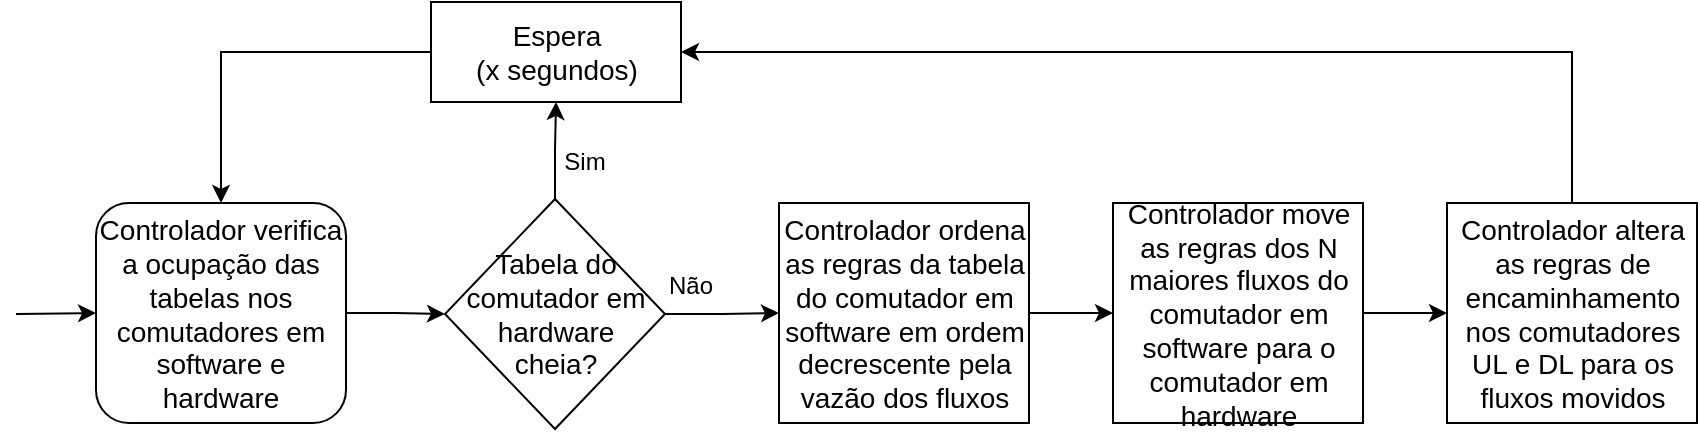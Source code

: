 <mxfile version="12.3.9" type="device" pages="1"><diagram id="1wSYMbsRohPjVPnmW60D" name="Page-1"><mxGraphModel dx="3760" dy="794" grid="1" gridSize="10" guides="1" tooltips="1" connect="1" arrows="1" fold="1" page="1" pageScale="1" pageWidth="1169" pageHeight="827" math="0" shadow="0"><root><mxCell id="0"/><mxCell id="1" parent="0"/><mxCell id="JdyPjk-QWm0wAtxE4PxP-1" style="edgeStyle=orthogonalEdgeStyle;rounded=0;orthogonalLoop=1;jettySize=auto;html=1;exitX=1;exitY=0.5;exitDx=0;exitDy=0;entryX=0;entryY=0.5;entryDx=0;entryDy=0;fillColor=#000000;" parent="1" source="JdyPjk-QWm0wAtxE4PxP-2" target="JdyPjk-QWm0wAtxE4PxP-5" edge="1"><mxGeometry relative="1" as="geometry"/></mxCell><mxCell id="JdyPjk-QWm0wAtxE4PxP-2" value="&lt;font style=&quot;font-size: 14px&quot;&gt;Controlador verifica a ocupação das tabelas nos comutadores em software e hardware&lt;/font&gt;" style="rounded=1;whiteSpace=wrap;html=1;" parent="1" vertex="1"><mxGeometry x="-2280" y="305.5" width="125" height="110" as="geometry"/></mxCell><mxCell id="JdyPjk-QWm0wAtxE4PxP-3" style="edgeStyle=orthogonalEdgeStyle;rounded=0;orthogonalLoop=1;jettySize=auto;html=1;exitX=1;exitY=0.5;exitDx=0;exitDy=0;fillColor=#000000;entryX=0;entryY=0.5;entryDx=0;entryDy=0;" parent="1" source="JdyPjk-QWm0wAtxE4PxP-5" target="JdyPjk-QWm0wAtxE4PxP-8" edge="1"><mxGeometry relative="1" as="geometry"><mxPoint x="-1790" y="358" as="targetPoint"/></mxGeometry></mxCell><mxCell id="JdyPjk-QWm0wAtxE4PxP-4" style="edgeStyle=orthogonalEdgeStyle;rounded=0;orthogonalLoop=1;jettySize=auto;html=1;exitX=0.5;exitY=0;exitDx=0;exitDy=0;entryX=0.5;entryY=1;entryDx=0;entryDy=0;" parent="1" source="JdyPjk-QWm0wAtxE4PxP-5" target="JdyPjk-QWm0wAtxE4PxP-14" edge="1"><mxGeometry relative="1" as="geometry"/></mxCell><mxCell id="JdyPjk-QWm0wAtxE4PxP-5" value="&lt;div style=&quot;font-size: 14px&quot;&gt;&lt;font style=&quot;font-size: 14px&quot;&gt;Tabela do comutador em hardware &lt;br&gt;&lt;/font&gt;&lt;/div&gt;&lt;div style=&quot;font-size: 14px&quot;&gt;&lt;font style=&quot;font-size: 14px&quot;&gt;cheia?&lt;/font&gt;&lt;/div&gt;" style="rhombus;whiteSpace=wrap;html=1;" parent="1" vertex="1"><mxGeometry x="-2105.5" y="303.5" width="110" height="115" as="geometry"/></mxCell><mxCell id="JdyPjk-QWm0wAtxE4PxP-6" value="Não" style="text;html=1;align=center;verticalAlign=middle;resizable=0;points=[];;autosize=1;" parent="1" vertex="1"><mxGeometry x="-2003.5" y="336.5" width="40" height="20" as="geometry"/></mxCell><mxCell id="JdyPjk-QWm0wAtxE4PxP-7" style="edgeStyle=orthogonalEdgeStyle;rounded=0;orthogonalLoop=1;jettySize=auto;html=1;exitX=1;exitY=0.5;exitDx=0;exitDy=0;entryX=0;entryY=0.5;entryDx=0;entryDy=0;fillColor=#000000;" parent="1" source="JdyPjk-QWm0wAtxE4PxP-8" target="JdyPjk-QWm0wAtxE4PxP-10" edge="1"><mxGeometry relative="1" as="geometry"/></mxCell><mxCell id="JdyPjk-QWm0wAtxE4PxP-8" value="&lt;font style=&quot;font-size: 14px&quot;&gt;Controlador ordena as regras da tabela do comutador em software em ordem decrescente pela vazão dos fluxos&lt;/font&gt;" style="rounded=0;whiteSpace=wrap;html=1;" parent="1" vertex="1"><mxGeometry x="-1938.5" y="305.5" width="125" height="110" as="geometry"/></mxCell><mxCell id="JdyPjk-QWm0wAtxE4PxP-9" style="edgeStyle=orthogonalEdgeStyle;rounded=0;orthogonalLoop=1;jettySize=auto;html=1;exitX=1;exitY=0.5;exitDx=0;exitDy=0;entryX=0;entryY=0.5;entryDx=0;entryDy=0;fillColor=#000000;" parent="1" source="JdyPjk-QWm0wAtxE4PxP-10" target="JdyPjk-QWm0wAtxE4PxP-12" edge="1"><mxGeometry relative="1" as="geometry"/></mxCell><mxCell id="JdyPjk-QWm0wAtxE4PxP-10" value="&lt;font style=&quot;font-size: 14px&quot;&gt;Controlador move as regras dos N maiores fluxos do comutador em software para o comutador em hardware&lt;/font&gt;" style="rounded=0;whiteSpace=wrap;html=1;" parent="1" vertex="1"><mxGeometry x="-1771.5" y="305.5" width="125" height="110" as="geometry"/></mxCell><mxCell id="JdyPjk-QWm0wAtxE4PxP-11" style="edgeStyle=orthogonalEdgeStyle;rounded=0;orthogonalLoop=1;jettySize=auto;html=1;exitX=0.5;exitY=0;exitDx=0;exitDy=0;entryX=1;entryY=0.5;entryDx=0;entryDy=0;fillColor=#000000;" parent="1" source="JdyPjk-QWm0wAtxE4PxP-12" target="JdyPjk-QWm0wAtxE4PxP-14" edge="1"><mxGeometry relative="1" as="geometry"/></mxCell><mxCell id="JdyPjk-QWm0wAtxE4PxP-12" value="&lt;font style=&quot;font-size: 14px&quot;&gt;Controlador altera as regras de encaminhamento nos comutadores UL e DL para os fluxos movidos&lt;/font&gt;" style="rounded=0;whiteSpace=wrap;html=1;" parent="1" vertex="1"><mxGeometry x="-1604.5" y="305.5" width="125" height="110" as="geometry"/></mxCell><mxCell id="JdyPjk-QWm0wAtxE4PxP-13" style="edgeStyle=orthogonalEdgeStyle;rounded=0;orthogonalLoop=1;jettySize=auto;html=1;exitX=0;exitY=0.5;exitDx=0;exitDy=0;entryX=0.5;entryY=0;entryDx=0;entryDy=0;fillColor=#000000;" parent="1" source="JdyPjk-QWm0wAtxE4PxP-14" target="JdyPjk-QWm0wAtxE4PxP-2" edge="1"><mxGeometry relative="1" as="geometry"/></mxCell><mxCell id="JdyPjk-QWm0wAtxE4PxP-14" value="&lt;font style=&quot;font-size: 14px&quot;&gt;Espera&lt;br&gt;(x segundos)&lt;/font&gt;" style="rounded=0;whiteSpace=wrap;html=1;" parent="1" vertex="1"><mxGeometry x="-2112.5" y="205" width="125" height="50" as="geometry"/></mxCell><mxCell id="JdyPjk-QWm0wAtxE4PxP-15" value="Sim" style="text;html=1;align=center;verticalAlign=middle;resizable=0;points=[];;autosize=1;" parent="1" vertex="1"><mxGeometry x="-2056" y="275" width="40" height="20" as="geometry"/></mxCell><mxCell id="JdyPjk-QWm0wAtxE4PxP-16" value="" style="endArrow=classic;html=1;entryX=0;entryY=0.5;entryDx=0;entryDy=0;" parent="1" edge="1"><mxGeometry width="50" height="50" relative="1" as="geometry"><mxPoint x="-2320" y="361" as="sourcePoint"/><mxPoint x="-2280" y="360.5" as="targetPoint"/></mxGeometry></mxCell></root></mxGraphModel></diagram></mxfile>